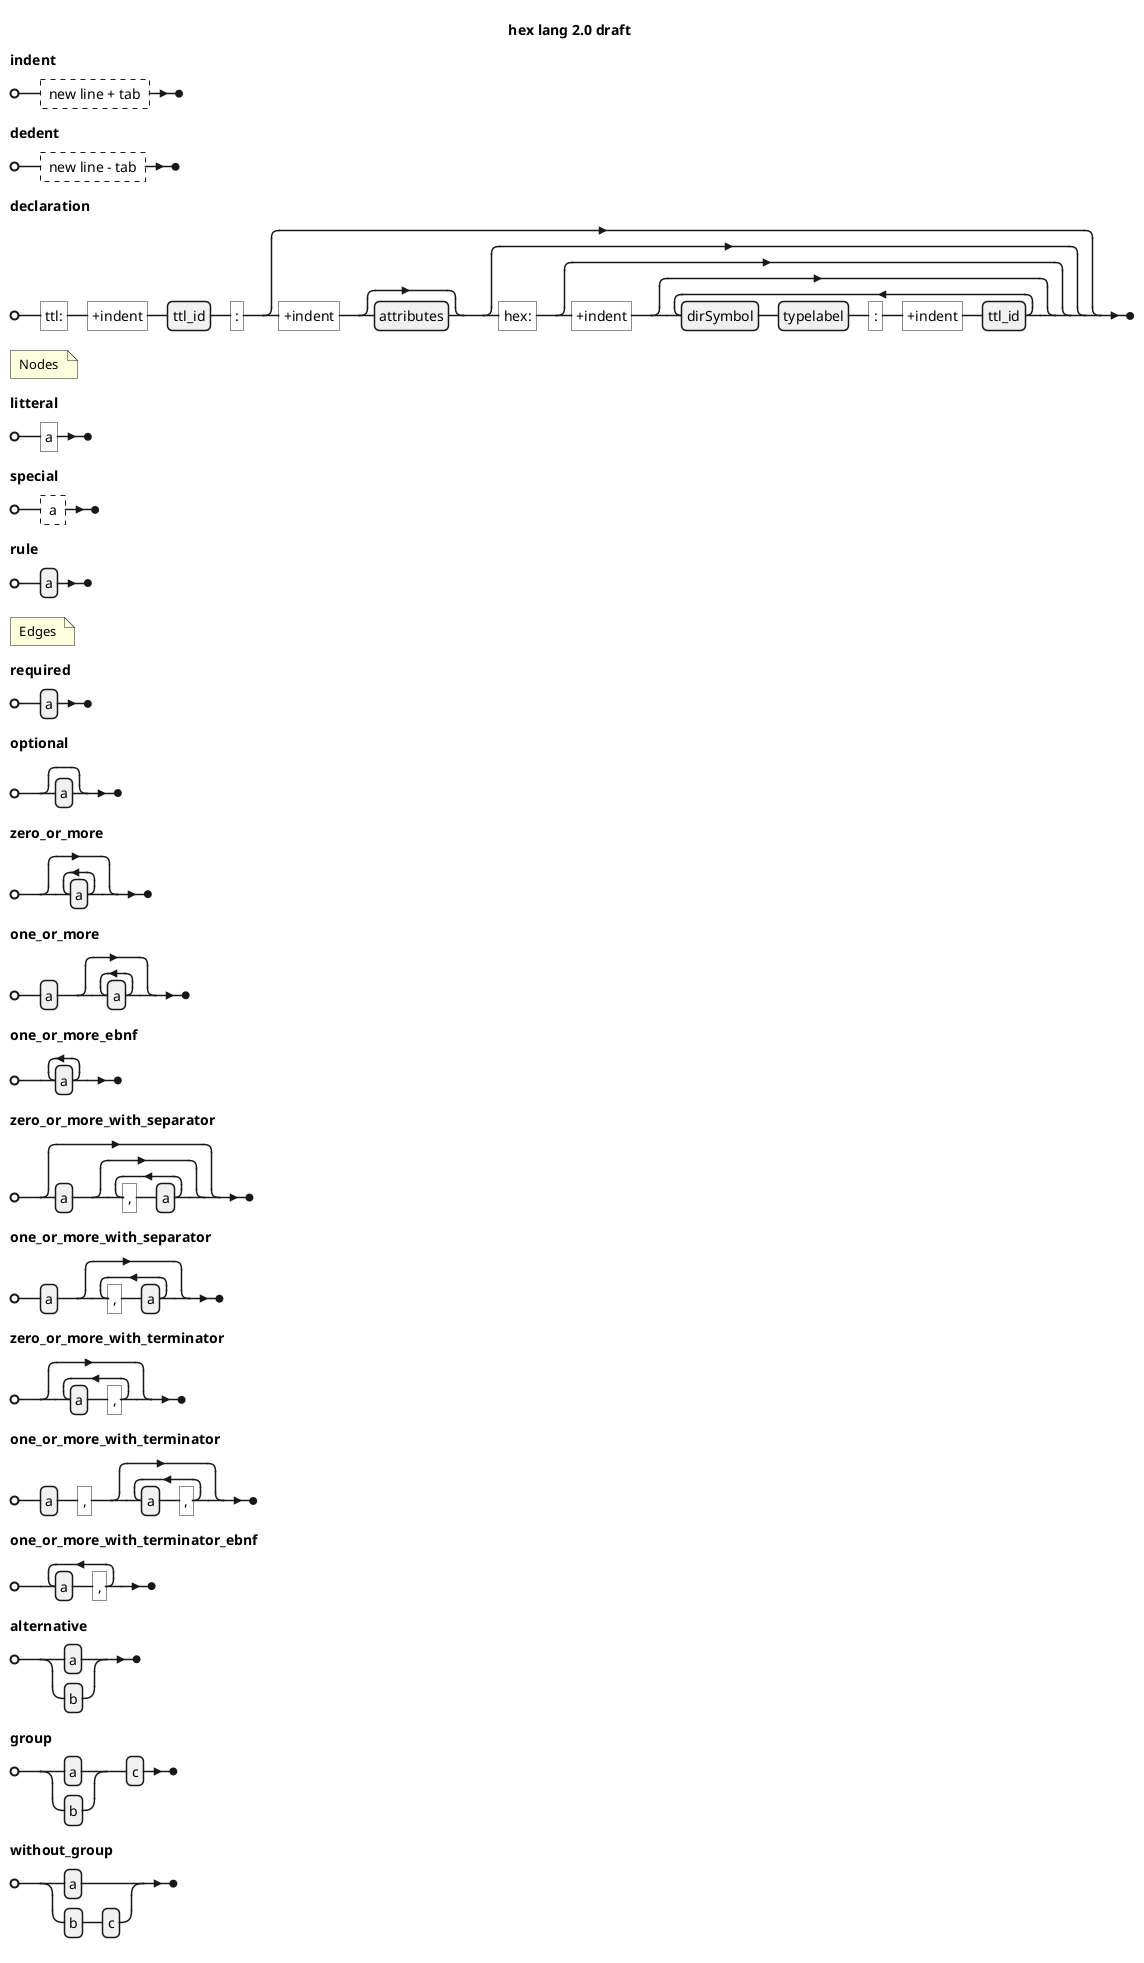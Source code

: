 @startebnf hex lang 2.0
title hex lang 2.0 draft

indent = ? new line + tab ?;
dedent = ? new line - tab ?;
declaration = "ttl:", "+indent", ttl_id, ":", ["+indent", [attributes], ["hex:", ["+indent", {dirSymbol, typelabel, ":", "+indent", ttl_id}]]];

(* Nodes *)
litteral = "a";
special = ? a ?;
rule = a;

(* Edges *)
required = a;
optional = [a];

zero_or_more = {a};
one_or_more = a, {a};
one_or_more_ebnf = {a}-;

zero_or_more_with_separator = [a, {',', a}];
one_or_more_with_separator = a, {',', a};
zero_or_more_with_terminator = {a, ','};
one_or_more_with_terminator = a, ',', {a, ','};
one_or_more_with_terminator_ebnf = {a, ','}-;

alternative = a | b;
group = (a | b) , c;
without_group = a | b , c;
@endebnf
